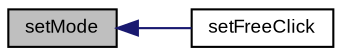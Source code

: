 digraph "setMode"
{
  bgcolor="transparent";
  edge [fontname="Arial",fontsize="9",labelfontname="Arial",labelfontsize="9"];
  node [fontname="Arial",fontsize="9",shape=record];
  rankdir="LR";
  Node1 [label="setMode",height=0.2,width=0.4,color="black", fillcolor="grey75", style="filled" fontcolor="black"];
  Node1 -> Node2 [dir="back",color="midnightblue",fontsize="9",style="solid",fontname="Arial"];
  Node2 [label="setFreeClick",height=0.2,width=0.4,color="black",URL="$class_v_s_t_g_u_i_1_1_c_slider.html#afa10d10e1ef76a298fb36766bdef1c70"];
}
